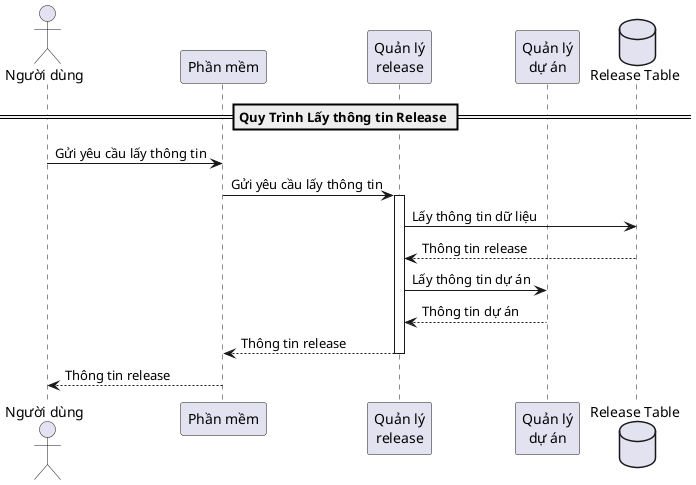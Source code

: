 @startuml
actor "Người dùng" as nd
participant "Phần mềm" as pm
participant "Quản lý\nrelease" as qlrl
participant "Quản lý\ndự án" as qlpb
database "Release Table" as dbr

== Quy Trình Lấy thông tin Release ==
nd -> pm : Gửi yêu cầu lấy thông tin
pm -> qlrl : Gửi yêu cầu lấy thông tin
activate qlrl
qlrl -> dbr : Lấy thông tin dữ liệu
dbr --> qlrl : Thông tin release
qlrl -> qlpb : Lấy thông tin dự án
qlpb --> qlrl : Thông tin dự án
qlrl --> pm : Thông tin release
deactivate qlrl
pm --> nd : Thông tin release
@enduml